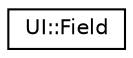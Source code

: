 digraph "Graphical Class Hierarchy"
{
 // LATEX_PDF_SIZE
  edge [fontname="Helvetica",fontsize="10",labelfontname="Helvetica",labelfontsize="10"];
  node [fontname="Helvetica",fontsize="10",shape=record];
  rankdir="LR";
  Node0 [label="UI::Field",height=0.2,width=0.4,color="black", fillcolor="white", style="filled",URL="$structUI_1_1Field.html",tooltip=" "];
}
